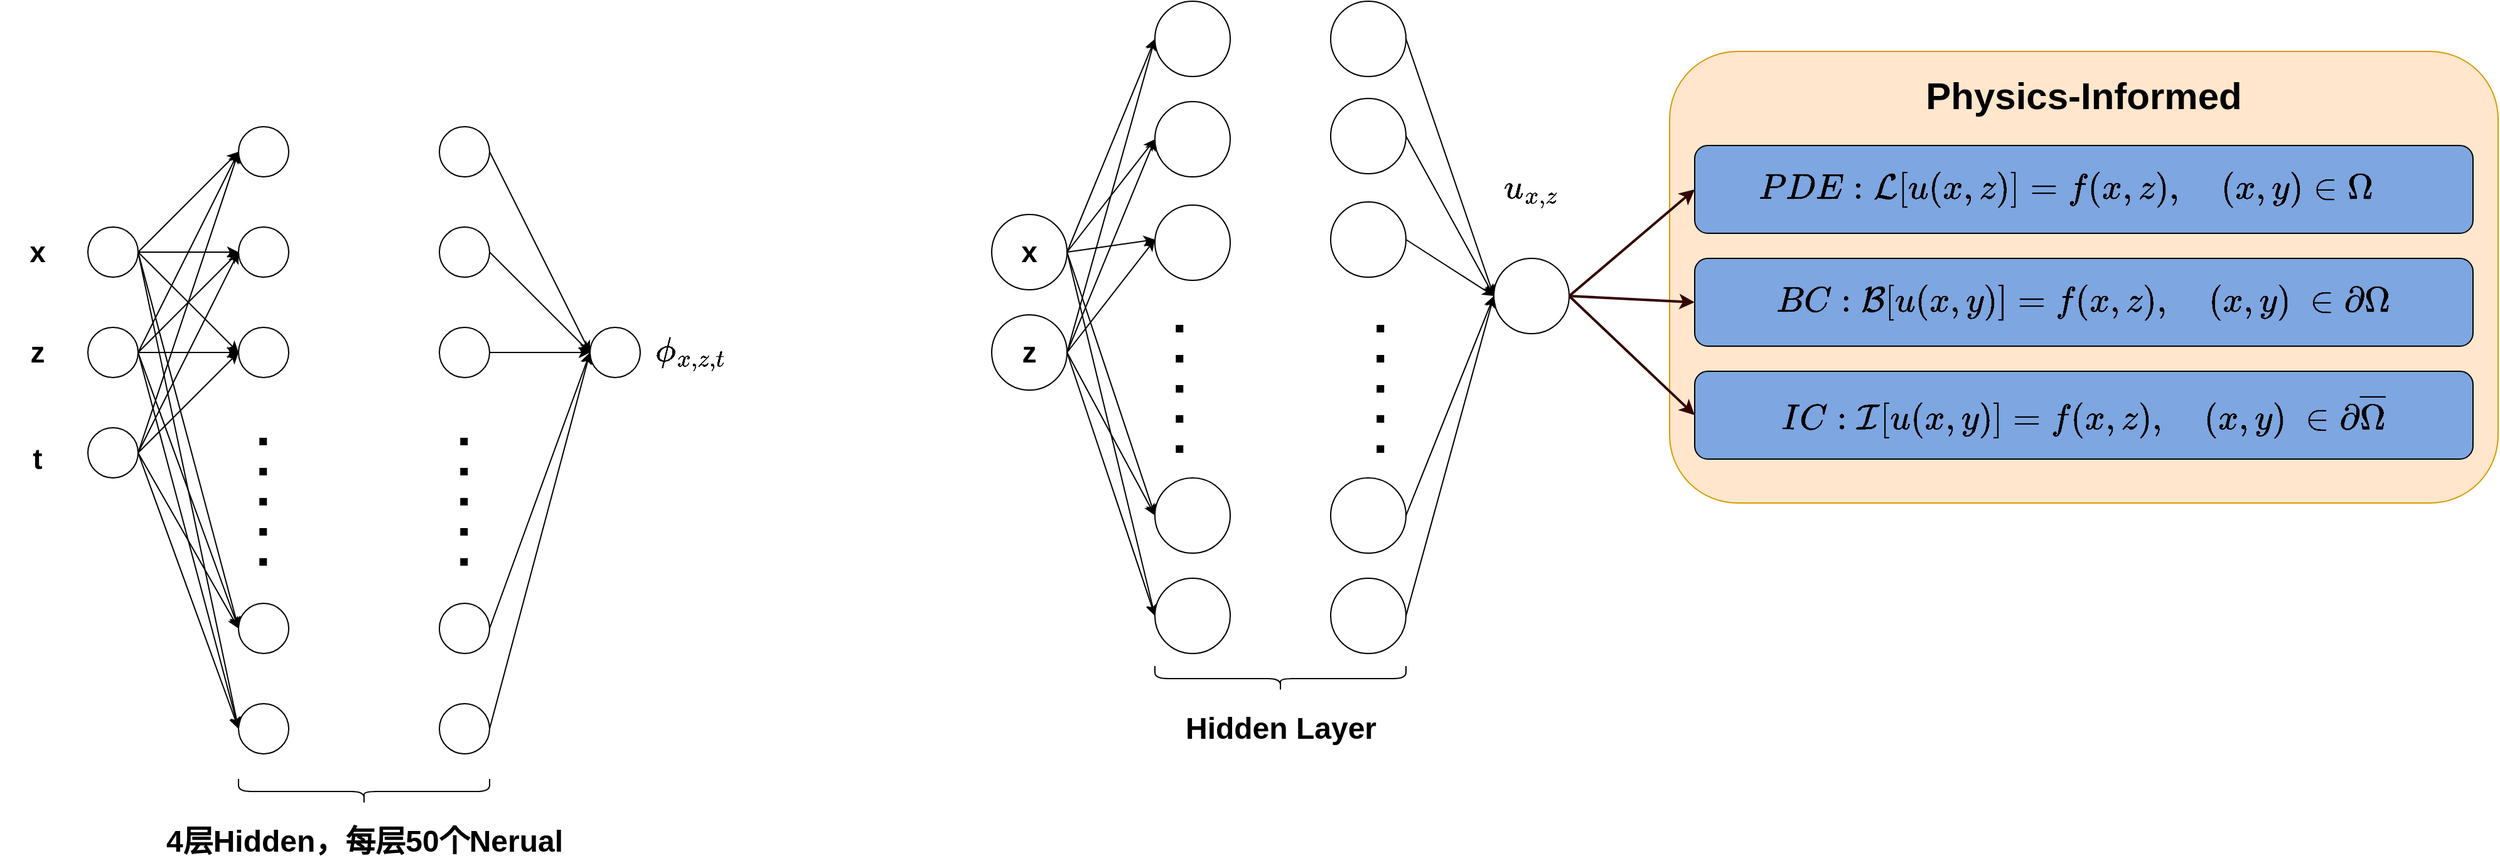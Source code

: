 <mxfile version="21.1.1" type="github">
  <diagram id="BGPPuXDgcSyirsf8uZ6b" name="第 1 页">
    <mxGraphModel dx="1839" dy="997" grid="1" gridSize="10" guides="1" tooltips="1" connect="1" arrows="1" fold="1" page="1" pageScale="1" pageWidth="827" pageHeight="1169" math="1" shadow="0">
      <root>
        <mxCell id="0" />
        <mxCell id="1" parent="0" />
        <mxCell id="BIqSKgo9l4PMibwo_51w-2" value="" style="ellipse;whiteSpace=wrap;html=1;aspect=fixed;" parent="1" vertex="1">
          <mxGeometry x="80" y="200" width="40" height="40" as="geometry" />
        </mxCell>
        <mxCell id="BIqSKgo9l4PMibwo_51w-4" value="" style="ellipse;whiteSpace=wrap;html=1;aspect=fixed;" parent="1" vertex="1">
          <mxGeometry x="80" y="280" width="40" height="40" as="geometry" />
        </mxCell>
        <mxCell id="BIqSKgo9l4PMibwo_51w-5" value="" style="ellipse;whiteSpace=wrap;html=1;aspect=fixed;" parent="1" vertex="1">
          <mxGeometry x="80" y="360" width="40" height="40" as="geometry" />
        </mxCell>
        <mxCell id="BIqSKgo9l4PMibwo_51w-6" value="" style="ellipse;whiteSpace=wrap;html=1;aspect=fixed;" parent="1" vertex="1">
          <mxGeometry x="200" y="120" width="40" height="40" as="geometry" />
        </mxCell>
        <mxCell id="BIqSKgo9l4PMibwo_51w-7" value="" style="ellipse;whiteSpace=wrap;html=1;aspect=fixed;" parent="1" vertex="1">
          <mxGeometry x="200" y="200" width="40" height="40" as="geometry" />
        </mxCell>
        <mxCell id="BIqSKgo9l4PMibwo_51w-8" value="" style="ellipse;whiteSpace=wrap;html=1;aspect=fixed;" parent="1" vertex="1">
          <mxGeometry x="200" y="280" width="40" height="40" as="geometry" />
        </mxCell>
        <mxCell id="BIqSKgo9l4PMibwo_51w-9" value="" style="ellipse;whiteSpace=wrap;html=1;aspect=fixed;" parent="1" vertex="1">
          <mxGeometry x="200" y="500" width="40" height="40" as="geometry" />
        </mxCell>
        <mxCell id="BIqSKgo9l4PMibwo_51w-10" value="" style="ellipse;whiteSpace=wrap;html=1;aspect=fixed;" parent="1" vertex="1">
          <mxGeometry x="200" y="580" width="40" height="40" as="geometry" />
        </mxCell>
        <mxCell id="BIqSKgo9l4PMibwo_51w-11" value="" style="ellipse;whiteSpace=wrap;html=1;aspect=fixed;" parent="1" vertex="1">
          <mxGeometry x="360" y="120" width="40" height="40" as="geometry" />
        </mxCell>
        <mxCell id="BIqSKgo9l4PMibwo_51w-12" value="" style="ellipse;whiteSpace=wrap;html=1;aspect=fixed;" parent="1" vertex="1">
          <mxGeometry x="360" y="200" width="40" height="40" as="geometry" />
        </mxCell>
        <mxCell id="BIqSKgo9l4PMibwo_51w-13" value="" style="ellipse;whiteSpace=wrap;html=1;aspect=fixed;" parent="1" vertex="1">
          <mxGeometry x="360" y="280" width="40" height="40" as="geometry" />
        </mxCell>
        <mxCell id="BIqSKgo9l4PMibwo_51w-14" value="" style="ellipse;whiteSpace=wrap;html=1;aspect=fixed;" parent="1" vertex="1">
          <mxGeometry x="360" y="500" width="40" height="40" as="geometry" />
        </mxCell>
        <mxCell id="BIqSKgo9l4PMibwo_51w-15" value="" style="ellipse;whiteSpace=wrap;html=1;aspect=fixed;" parent="1" vertex="1">
          <mxGeometry x="360" y="580" width="40" height="40" as="geometry" />
        </mxCell>
        <mxCell id="BIqSKgo9l4PMibwo_51w-17" value="" style="ellipse;whiteSpace=wrap;html=1;aspect=fixed;" parent="1" vertex="1">
          <mxGeometry x="480" y="280" width="40" height="40" as="geometry" />
        </mxCell>
        <mxCell id="BIqSKgo9l4PMibwo_51w-18" value="" style="endArrow=classic;html=1;rounded=0;exitX=1;exitY=0.5;exitDx=0;exitDy=0;entryX=0;entryY=0.5;entryDx=0;entryDy=0;" parent="1" source="BIqSKgo9l4PMibwo_51w-2" target="BIqSKgo9l4PMibwo_51w-6" edge="1">
          <mxGeometry width="50" height="50" relative="1" as="geometry">
            <mxPoint x="120" y="200" as="sourcePoint" />
            <mxPoint x="170" y="150" as="targetPoint" />
          </mxGeometry>
        </mxCell>
        <mxCell id="BIqSKgo9l4PMibwo_51w-19" value="" style="endArrow=classic;html=1;rounded=0;exitX=1;exitY=0.5;exitDx=0;exitDy=0;entryX=0;entryY=0.5;entryDx=0;entryDy=0;" parent="1" source="BIqSKgo9l4PMibwo_51w-2" target="BIqSKgo9l4PMibwo_51w-7" edge="1">
          <mxGeometry width="50" height="50" relative="1" as="geometry">
            <mxPoint x="130" y="230" as="sourcePoint" />
            <mxPoint x="210" y="150" as="targetPoint" />
          </mxGeometry>
        </mxCell>
        <mxCell id="BIqSKgo9l4PMibwo_51w-20" value="" style="endArrow=classic;html=1;rounded=0;entryX=0;entryY=0.5;entryDx=0;entryDy=0;" parent="1" target="BIqSKgo9l4PMibwo_51w-8" edge="1">
          <mxGeometry width="50" height="50" relative="1" as="geometry">
            <mxPoint x="120" y="220" as="sourcePoint" />
            <mxPoint x="210" y="230" as="targetPoint" />
          </mxGeometry>
        </mxCell>
        <mxCell id="BIqSKgo9l4PMibwo_51w-21" value="" style="endArrow=classic;html=1;rounded=0;entryX=0;entryY=0.5;entryDx=0;entryDy=0;" parent="1" target="BIqSKgo9l4PMibwo_51w-9" edge="1">
          <mxGeometry width="50" height="50" relative="1" as="geometry">
            <mxPoint x="120" y="220" as="sourcePoint" />
            <mxPoint x="220" y="240" as="targetPoint" />
          </mxGeometry>
        </mxCell>
        <mxCell id="BIqSKgo9l4PMibwo_51w-22" value="" style="endArrow=classic;html=1;rounded=0;entryX=0;entryY=0.5;entryDx=0;entryDy=0;exitX=1;exitY=0.5;exitDx=0;exitDy=0;" parent="1" source="BIqSKgo9l4PMibwo_51w-2" target="BIqSKgo9l4PMibwo_51w-10" edge="1">
          <mxGeometry width="50" height="50" relative="1" as="geometry">
            <mxPoint x="130" y="230" as="sourcePoint" />
            <mxPoint x="210" y="390" as="targetPoint" />
          </mxGeometry>
        </mxCell>
        <mxCell id="BIqSKgo9l4PMibwo_51w-23" value="" style="endArrow=classic;html=1;rounded=0;entryX=0;entryY=0.5;entryDx=0;entryDy=0;" parent="1" target="BIqSKgo9l4PMibwo_51w-6" edge="1">
          <mxGeometry width="50" height="50" relative="1" as="geometry">
            <mxPoint x="120" y="300" as="sourcePoint" />
            <mxPoint x="210" y="150.0" as="targetPoint" />
          </mxGeometry>
        </mxCell>
        <mxCell id="BIqSKgo9l4PMibwo_51w-24" value="" style="endArrow=classic;html=1;rounded=0;entryX=0;entryY=0.5;entryDx=0;entryDy=0;" parent="1" target="BIqSKgo9l4PMibwo_51w-7" edge="1">
          <mxGeometry width="50" height="50" relative="1" as="geometry">
            <mxPoint x="120" y="300" as="sourcePoint" />
            <mxPoint x="210" y="230" as="targetPoint" />
          </mxGeometry>
        </mxCell>
        <mxCell id="BIqSKgo9l4PMibwo_51w-25" value="" style="endArrow=classic;html=1;rounded=0;entryX=0;entryY=0.5;entryDx=0;entryDy=0;" parent="1" target="BIqSKgo9l4PMibwo_51w-8" edge="1">
          <mxGeometry width="50" height="50" relative="1" as="geometry">
            <mxPoint x="120" y="300" as="sourcePoint" />
            <mxPoint x="210" y="310" as="targetPoint" />
          </mxGeometry>
        </mxCell>
        <mxCell id="BIqSKgo9l4PMibwo_51w-26" value="" style="endArrow=classic;html=1;rounded=0;entryX=0;entryY=0.5;entryDx=0;entryDy=0;" parent="1" target="BIqSKgo9l4PMibwo_51w-9" edge="1">
          <mxGeometry width="50" height="50" relative="1" as="geometry">
            <mxPoint x="120" y="300" as="sourcePoint" />
            <mxPoint x="220" y="340" as="targetPoint" />
          </mxGeometry>
        </mxCell>
        <mxCell id="BIqSKgo9l4PMibwo_51w-27" value="" style="endArrow=classic;html=1;rounded=0;exitX=1;exitY=0.5;exitDx=0;exitDy=0;entryX=0;entryY=0.5;entryDx=0;entryDy=0;" parent="1" source="BIqSKgo9l4PMibwo_51w-4" target="BIqSKgo9l4PMibwo_51w-10" edge="1">
          <mxGeometry width="50" height="50" relative="1" as="geometry">
            <mxPoint x="130" y="230" as="sourcePoint" />
            <mxPoint x="140" y="470" as="targetPoint" />
          </mxGeometry>
        </mxCell>
        <mxCell id="BIqSKgo9l4PMibwo_51w-29" value="" style="endArrow=classic;html=1;rounded=0;exitX=1;exitY=0.5;exitDx=0;exitDy=0;entryX=0;entryY=0.5;entryDx=0;entryDy=0;" parent="1" source="BIqSKgo9l4PMibwo_51w-5" target="BIqSKgo9l4PMibwo_51w-6" edge="1">
          <mxGeometry width="50" height="50" relative="1" as="geometry">
            <mxPoint x="150" y="320" as="sourcePoint" />
            <mxPoint x="200" y="270" as="targetPoint" />
          </mxGeometry>
        </mxCell>
        <mxCell id="BIqSKgo9l4PMibwo_51w-30" value="" style="endArrow=classic;html=1;rounded=0;exitX=1;exitY=0.5;exitDx=0;exitDy=0;entryX=0;entryY=0.5;entryDx=0;entryDy=0;" parent="1" source="BIqSKgo9l4PMibwo_51w-5" target="BIqSKgo9l4PMibwo_51w-7" edge="1">
          <mxGeometry width="50" height="50" relative="1" as="geometry">
            <mxPoint x="130" y="390" as="sourcePoint" />
            <mxPoint x="210" y="150" as="targetPoint" />
          </mxGeometry>
        </mxCell>
        <mxCell id="BIqSKgo9l4PMibwo_51w-31" value="" style="endArrow=classic;html=1;rounded=0;exitX=1;exitY=0.5;exitDx=0;exitDy=0;entryX=0;entryY=0.5;entryDx=0;entryDy=0;" parent="1" source="BIqSKgo9l4PMibwo_51w-5" target="BIqSKgo9l4PMibwo_51w-8" edge="1">
          <mxGeometry width="50" height="50" relative="1" as="geometry">
            <mxPoint x="130" y="390" as="sourcePoint" />
            <mxPoint x="210" y="230" as="targetPoint" />
          </mxGeometry>
        </mxCell>
        <mxCell id="BIqSKgo9l4PMibwo_51w-32" value="" style="endArrow=classic;html=1;rounded=0;exitX=1;exitY=0.5;exitDx=0;exitDy=0;entryX=0;entryY=0.5;entryDx=0;entryDy=0;" parent="1" source="BIqSKgo9l4PMibwo_51w-5" target="BIqSKgo9l4PMibwo_51w-9" edge="1">
          <mxGeometry width="50" height="50" relative="1" as="geometry">
            <mxPoint x="130" y="530" as="sourcePoint" />
            <mxPoint x="210" y="450" as="targetPoint" />
          </mxGeometry>
        </mxCell>
        <mxCell id="BIqSKgo9l4PMibwo_51w-33" value="" style="endArrow=classic;html=1;rounded=0;exitX=1;exitY=0.5;exitDx=0;exitDy=0;entryX=0;entryY=0.5;entryDx=0;entryDy=0;" parent="1" source="BIqSKgo9l4PMibwo_51w-5" target="BIqSKgo9l4PMibwo_51w-10" edge="1">
          <mxGeometry width="50" height="50" relative="1" as="geometry">
            <mxPoint x="130" y="530" as="sourcePoint" />
            <mxPoint x="210" y="530" as="targetPoint" />
          </mxGeometry>
        </mxCell>
        <mxCell id="BIqSKgo9l4PMibwo_51w-39" value="" style="endArrow=classic;html=1;rounded=0;entryX=0;entryY=0.5;entryDx=0;entryDy=0;exitX=1;exitY=0.5;exitDx=0;exitDy=0;" parent="1" source="BIqSKgo9l4PMibwo_51w-13" target="BIqSKgo9l4PMibwo_51w-17" edge="1">
          <mxGeometry width="50" height="50" relative="1" as="geometry">
            <mxPoint x="630" y="200" as="sourcePoint" />
            <mxPoint x="710" y="440" as="targetPoint" />
          </mxGeometry>
        </mxCell>
        <mxCell id="BIqSKgo9l4PMibwo_51w-44" value="" style="endArrow=classic;html=1;rounded=0;exitX=1;exitY=0.5;exitDx=0;exitDy=0;entryX=0;entryY=0.5;entryDx=0;entryDy=0;" parent="1" source="BIqSKgo9l4PMibwo_51w-15" target="BIqSKgo9l4PMibwo_51w-17" edge="1">
          <mxGeometry width="50" height="50" relative="1" as="geometry">
            <mxPoint x="630" y="280" as="sourcePoint" />
            <mxPoint x="710" y="440" as="targetPoint" />
          </mxGeometry>
        </mxCell>
        <mxCell id="BIqSKgo9l4PMibwo_51w-46" value="" style="endArrow=classic;html=1;rounded=0;exitX=1;exitY=0.5;exitDx=0;exitDy=0;entryX=0;entryY=0.5;entryDx=0;entryDy=0;" parent="1" source="BIqSKgo9l4PMibwo_51w-11" target="BIqSKgo9l4PMibwo_51w-17" edge="1">
          <mxGeometry width="50" height="50" relative="1" as="geometry">
            <mxPoint x="630" y="360" as="sourcePoint" />
            <mxPoint x="710" y="200" as="targetPoint" />
          </mxGeometry>
        </mxCell>
        <mxCell id="BIqSKgo9l4PMibwo_51w-48" value="" style="endArrow=classic;html=1;rounded=0;exitX=1;exitY=0.5;exitDx=0;exitDy=0;entryX=0;entryY=0.5;entryDx=0;entryDy=0;" parent="1" source="BIqSKgo9l4PMibwo_51w-12" target="BIqSKgo9l4PMibwo_51w-17" edge="1">
          <mxGeometry width="50" height="50" relative="1" as="geometry">
            <mxPoint x="630" y="360" as="sourcePoint" />
            <mxPoint x="710" y="360" as="targetPoint" />
          </mxGeometry>
        </mxCell>
        <mxCell id="BIqSKgo9l4PMibwo_51w-49" value="" style="endArrow=classic;html=1;rounded=0;exitX=1;exitY=0.5;exitDx=0;exitDy=0;entryX=0;entryY=0.5;entryDx=0;entryDy=0;" parent="1" source="BIqSKgo9l4PMibwo_51w-14" target="BIqSKgo9l4PMibwo_51w-17" edge="1">
          <mxGeometry width="50" height="50" relative="1" as="geometry">
            <mxPoint x="630" y="360" as="sourcePoint" />
            <mxPoint x="710" y="440" as="targetPoint" />
          </mxGeometry>
        </mxCell>
        <mxCell id="BIqSKgo9l4PMibwo_51w-50" value="&lt;font style=&quot;font-size: 23px;&quot;&gt;&lt;b&gt;x&lt;/b&gt;&lt;/font&gt;" style="text;html=1;strokeColor=none;fillColor=none;align=center;verticalAlign=middle;whiteSpace=wrap;rounded=0;" parent="1" vertex="1">
          <mxGeometry x="10" y="205" width="60" height="30" as="geometry" />
        </mxCell>
        <mxCell id="BIqSKgo9l4PMibwo_51w-51" value="&lt;span style=&quot;font-size: 23px;&quot;&gt;&lt;b&gt;z&lt;/b&gt;&lt;/span&gt;" style="text;html=1;strokeColor=none;fillColor=none;align=center;verticalAlign=middle;whiteSpace=wrap;rounded=0;" parent="1" vertex="1">
          <mxGeometry x="10" y="285" width="60" height="30" as="geometry" />
        </mxCell>
        <mxCell id="BIqSKgo9l4PMibwo_51w-52" value="&lt;span style=&quot;font-size: 23px;&quot;&gt;&lt;b&gt;t&lt;/b&gt;&lt;/span&gt;" style="text;html=1;strokeColor=none;fillColor=none;align=center;verticalAlign=middle;whiteSpace=wrap;rounded=0;" parent="1" vertex="1">
          <mxGeometry x="10" y="370" width="60" height="30" as="geometry" />
        </mxCell>
        <mxCell id="BIqSKgo9l4PMibwo_51w-53" value="&lt;span style=&quot;font-size: 23px;&quot;&gt;&lt;b&gt;$$\phi_{x,z,t}$$&lt;/b&gt;&lt;/span&gt;" style="text;html=1;strokeColor=none;fillColor=none;align=center;verticalAlign=middle;whiteSpace=wrap;rounded=0;" parent="1" vertex="1">
          <mxGeometry x="530" y="285" width="60" height="30" as="geometry" />
        </mxCell>
        <mxCell id="BIqSKgo9l4PMibwo_51w-54" value="" style="shape=curlyBracket;whiteSpace=wrap;html=1;rounded=1;fontSize=23;direction=north;" parent="1" vertex="1">
          <mxGeometry x="200" y="640" width="200" height="20" as="geometry" />
        </mxCell>
        <mxCell id="BIqSKgo9l4PMibwo_51w-56" value="" style="endArrow=none;dashed=1;html=1;dashPattern=1 3;strokeWidth=6;rounded=1;fontSize=29;" parent="1" edge="1">
          <mxGeometry width="50" height="50" relative="1" as="geometry">
            <mxPoint x="219.63" y="470" as="sourcePoint" />
            <mxPoint x="219.63" y="350" as="targetPoint" />
          </mxGeometry>
        </mxCell>
        <mxCell id="BIqSKgo9l4PMibwo_51w-57" value="" style="endArrow=none;dashed=1;html=1;dashPattern=1 3;strokeWidth=6;rounded=1;fontSize=29;" parent="1" edge="1">
          <mxGeometry width="50" height="50" relative="1" as="geometry">
            <mxPoint x="379.63" y="470" as="sourcePoint" />
            <mxPoint x="379.63" y="350" as="targetPoint" />
          </mxGeometry>
        </mxCell>
        <mxCell id="BIqSKgo9l4PMibwo_51w-58" value="4层Hidden，每层50个Nerual" style="text;strokeColor=none;fillColor=none;html=1;fontSize=24;fontStyle=1;verticalAlign=middle;align=center;" parent="1" vertex="1">
          <mxGeometry x="250" y="670" width="100" height="40" as="geometry" />
        </mxCell>
        <mxCell id="tx-F0HuQwgRJXuI3f8wR-14" value="" style="ellipse;whiteSpace=wrap;html=1;aspect=fixed;" vertex="1" parent="1">
          <mxGeometry x="1200" y="225" width="60" height="60" as="geometry" />
        </mxCell>
        <mxCell id="tx-F0HuQwgRJXuI3f8wR-15" value="" style="endArrow=classic;html=1;rounded=0;exitX=1;exitY=0.5;exitDx=0;exitDy=0;entryX=0;entryY=0.5;entryDx=0;entryDy=0;" edge="1" parent="1">
          <mxGeometry width="50" height="50" relative="1" as="geometry">
            <mxPoint x="860" y="220" as="sourcePoint" />
            <mxPoint x="930" y="50.0" as="targetPoint" />
          </mxGeometry>
        </mxCell>
        <mxCell id="tx-F0HuQwgRJXuI3f8wR-16" value="" style="endArrow=classic;html=1;rounded=0;exitX=1;exitY=0.5;exitDx=0;exitDy=0;entryX=0;entryY=0.5;entryDx=0;entryDy=0;" edge="1" parent="1">
          <mxGeometry width="50" height="50" relative="1" as="geometry">
            <mxPoint x="860" y="220" as="sourcePoint" />
            <mxPoint x="930" y="130" as="targetPoint" />
          </mxGeometry>
        </mxCell>
        <mxCell id="tx-F0HuQwgRJXuI3f8wR-17" value="" style="endArrow=classic;html=1;rounded=0;entryX=0;entryY=0.5;entryDx=0;entryDy=0;" edge="1" parent="1">
          <mxGeometry width="50" height="50" relative="1" as="geometry">
            <mxPoint x="860" y="220" as="sourcePoint" />
            <mxPoint x="930" y="210" as="targetPoint" />
          </mxGeometry>
        </mxCell>
        <mxCell id="tx-F0HuQwgRJXuI3f8wR-18" value="" style="endArrow=classic;html=1;rounded=0;entryX=0;entryY=0.5;entryDx=0;entryDy=0;" edge="1" parent="1">
          <mxGeometry width="50" height="50" relative="1" as="geometry">
            <mxPoint x="860" y="220" as="sourcePoint" />
            <mxPoint x="930" y="430" as="targetPoint" />
          </mxGeometry>
        </mxCell>
        <mxCell id="tx-F0HuQwgRJXuI3f8wR-19" value="" style="endArrow=classic;html=1;rounded=0;entryX=0;entryY=0.5;entryDx=0;entryDy=0;exitX=1;exitY=0.5;exitDx=0;exitDy=0;" edge="1" parent="1">
          <mxGeometry width="50" height="50" relative="1" as="geometry">
            <mxPoint x="860" y="220" as="sourcePoint" />
            <mxPoint x="930" y="510" as="targetPoint" />
          </mxGeometry>
        </mxCell>
        <mxCell id="tx-F0HuQwgRJXuI3f8wR-20" value="" style="endArrow=classic;html=1;rounded=0;entryX=0;entryY=0.5;entryDx=0;entryDy=0;" edge="1" parent="1">
          <mxGeometry width="50" height="50" relative="1" as="geometry">
            <mxPoint x="860" y="300" as="sourcePoint" />
            <mxPoint x="930" y="50.0" as="targetPoint" />
          </mxGeometry>
        </mxCell>
        <mxCell id="tx-F0HuQwgRJXuI3f8wR-21" value="" style="endArrow=classic;html=1;rounded=0;entryX=0;entryY=0.5;entryDx=0;entryDy=0;" edge="1" parent="1">
          <mxGeometry width="50" height="50" relative="1" as="geometry">
            <mxPoint x="860" y="300" as="sourcePoint" />
            <mxPoint x="930" y="130" as="targetPoint" />
          </mxGeometry>
        </mxCell>
        <mxCell id="tx-F0HuQwgRJXuI3f8wR-22" value="" style="endArrow=classic;html=1;rounded=0;entryX=0;entryY=0.5;entryDx=0;entryDy=0;" edge="1" parent="1">
          <mxGeometry width="50" height="50" relative="1" as="geometry">
            <mxPoint x="860" y="300" as="sourcePoint" />
            <mxPoint x="930" y="210" as="targetPoint" />
          </mxGeometry>
        </mxCell>
        <mxCell id="tx-F0HuQwgRJXuI3f8wR-23" value="" style="endArrow=classic;html=1;rounded=0;entryX=0;entryY=0.5;entryDx=0;entryDy=0;" edge="1" parent="1">
          <mxGeometry width="50" height="50" relative="1" as="geometry">
            <mxPoint x="860" y="300" as="sourcePoint" />
            <mxPoint x="930" y="430" as="targetPoint" />
          </mxGeometry>
        </mxCell>
        <mxCell id="tx-F0HuQwgRJXuI3f8wR-24" value="" style="endArrow=classic;html=1;rounded=0;exitX=1;exitY=0.5;exitDx=0;exitDy=0;entryX=0;entryY=0.5;entryDx=0;entryDy=0;" edge="1" parent="1">
          <mxGeometry width="50" height="50" relative="1" as="geometry">
            <mxPoint x="860" y="300" as="sourcePoint" />
            <mxPoint x="930" y="510" as="targetPoint" />
          </mxGeometry>
        </mxCell>
        <mxCell id="tx-F0HuQwgRJXuI3f8wR-30" value="" style="endArrow=classic;html=1;rounded=0;entryX=0;entryY=0.5;entryDx=0;entryDy=0;exitX=1;exitY=0.5;exitDx=0;exitDy=0;" edge="1" parent="1" source="tx-F0HuQwgRJXuI3f8wR-73" target="tx-F0HuQwgRJXuI3f8wR-14">
          <mxGeometry width="50" height="50" relative="1" as="geometry">
            <mxPoint x="1130" y="210" as="sourcePoint" />
            <mxPoint x="1440" y="350" as="targetPoint" />
          </mxGeometry>
        </mxCell>
        <mxCell id="tx-F0HuQwgRJXuI3f8wR-31" value="" style="endArrow=classic;html=1;rounded=0;exitX=1;exitY=0.5;exitDx=0;exitDy=0;entryX=0;entryY=0.5;entryDx=0;entryDy=0;" edge="1" parent="1" source="tx-F0HuQwgRJXuI3f8wR-75" target="tx-F0HuQwgRJXuI3f8wR-14">
          <mxGeometry width="50" height="50" relative="1" as="geometry">
            <mxPoint x="1130" y="510" as="sourcePoint" />
            <mxPoint x="1210" y="210" as="targetPoint" />
          </mxGeometry>
        </mxCell>
        <mxCell id="tx-F0HuQwgRJXuI3f8wR-32" value="" style="endArrow=classic;html=1;rounded=0;exitX=1;exitY=0.5;exitDx=0;exitDy=0;entryX=0;entryY=0.5;entryDx=0;entryDy=0;" edge="1" parent="1" source="tx-F0HuQwgRJXuI3f8wR-71" target="tx-F0HuQwgRJXuI3f8wR-14">
          <mxGeometry width="50" height="50" relative="1" as="geometry">
            <mxPoint x="1130" y="50" as="sourcePoint" />
            <mxPoint x="1440" y="110" as="targetPoint" />
          </mxGeometry>
        </mxCell>
        <mxCell id="tx-F0HuQwgRJXuI3f8wR-33" value="" style="endArrow=classic;html=1;rounded=0;exitX=1;exitY=0.5;exitDx=0;exitDy=0;entryX=0;entryY=0.5;entryDx=0;entryDy=0;" edge="1" parent="1" source="tx-F0HuQwgRJXuI3f8wR-72" target="tx-F0HuQwgRJXuI3f8wR-14">
          <mxGeometry width="50" height="50" relative="1" as="geometry">
            <mxPoint x="1130" y="130" as="sourcePoint" />
            <mxPoint x="1440" y="270" as="targetPoint" />
          </mxGeometry>
        </mxCell>
        <mxCell id="tx-F0HuQwgRJXuI3f8wR-34" value="" style="endArrow=classic;html=1;rounded=0;exitX=1;exitY=0.5;exitDx=0;exitDy=0;entryX=0;entryY=0.5;entryDx=0;entryDy=0;" edge="1" parent="1" source="tx-F0HuQwgRJXuI3f8wR-74" target="tx-F0HuQwgRJXuI3f8wR-14">
          <mxGeometry width="50" height="50" relative="1" as="geometry">
            <mxPoint x="1130" y="430" as="sourcePoint" />
            <mxPoint x="1440" y="350" as="targetPoint" />
          </mxGeometry>
        </mxCell>
        <mxCell id="tx-F0HuQwgRJXuI3f8wR-38" value="&lt;span style=&quot;font-size: 23px;&quot;&gt;&lt;b&gt;$$u_{x,z}$$&lt;/b&gt;&lt;/span&gt;" style="text;html=1;strokeColor=none;fillColor=none;align=center;verticalAlign=middle;whiteSpace=wrap;rounded=0;" vertex="1" parent="1">
          <mxGeometry x="1205" y="157.5" width="50" height="25" as="geometry" />
        </mxCell>
        <mxCell id="tx-F0HuQwgRJXuI3f8wR-39" value="" style="shape=curlyBracket;whiteSpace=wrap;html=1;rounded=1;fontSize=23;direction=north;" vertex="1" parent="1">
          <mxGeometry x="930" y="550" width="200" height="20" as="geometry" />
        </mxCell>
        <mxCell id="tx-F0HuQwgRJXuI3f8wR-40" value="" style="endArrow=none;dashed=1;html=1;dashPattern=1 3;strokeWidth=6;rounded=1;fontSize=29;" edge="1" parent="1">
          <mxGeometry width="50" height="50" relative="1" as="geometry">
            <mxPoint x="949.63" y="380" as="sourcePoint" />
            <mxPoint x="949.63" y="260" as="targetPoint" />
          </mxGeometry>
        </mxCell>
        <mxCell id="tx-F0HuQwgRJXuI3f8wR-41" value="" style="endArrow=none;dashed=1;html=1;dashPattern=1 3;strokeWidth=6;rounded=1;fontSize=29;" edge="1" parent="1">
          <mxGeometry width="50" height="50" relative="1" as="geometry">
            <mxPoint x="1109.63" y="380" as="sourcePoint" />
            <mxPoint x="1109.63" y="260" as="targetPoint" />
          </mxGeometry>
        </mxCell>
        <mxCell id="tx-F0HuQwgRJXuI3f8wR-42" value="Hidden Layer" style="text;strokeColor=none;fillColor=none;html=1;fontSize=24;fontStyle=1;verticalAlign=middle;align=center;" vertex="1" parent="1">
          <mxGeometry x="980" y="580" width="100" height="40" as="geometry" />
        </mxCell>
        <mxCell id="tx-F0HuQwgRJXuI3f8wR-45" value="" style="rounded=1;whiteSpace=wrap;html=1;fillColor=#ffe6cc;strokeColor=#d79b00;" vertex="1" parent="1">
          <mxGeometry x="1340" y="60" width="660" height="360" as="geometry" />
        </mxCell>
        <mxCell id="tx-F0HuQwgRJXuI3f8wR-48" value="&lt;font size=&quot;1&quot; style=&quot;&quot;&gt;&lt;b style=&quot;font-size: 30px;&quot;&gt;Physics-Informed&lt;/b&gt;&lt;/font&gt;" style="text;html=1;strokeColor=none;fillColor=none;align=center;verticalAlign=middle;whiteSpace=wrap;rounded=0;" vertex="1" parent="1">
          <mxGeometry x="1495" y="70" width="350" height="50" as="geometry" />
        </mxCell>
        <mxCell id="tx-F0HuQwgRJXuI3f8wR-56" value="" style="rounded=1;whiteSpace=wrap;html=1;fillColor=#7EA6E0;" vertex="1" parent="1">
          <mxGeometry x="1360" y="135" width="620" height="70" as="geometry" />
        </mxCell>
        <mxCell id="tx-F0HuQwgRJXuI3f8wR-49" value="&lt;font size=&quot;1&quot; style=&quot;&quot;&gt;&lt;b style=&quot;font-size: 24px;&quot;&gt;$$PDE:\mathcal{L}[u(x,z)]=f(x,z), \quad (x,y) \in \Omega \quad $$&lt;/b&gt;&lt;/font&gt;" style="text;html=1;strokeColor=none;fillColor=none;align=center;verticalAlign=middle;whiteSpace=wrap;rounded=0;" vertex="1" parent="1">
          <mxGeometry x="1391.12" y="145" width="557.75" height="50" as="geometry" />
        </mxCell>
        <mxCell id="tx-F0HuQwgRJXuI3f8wR-58" value="" style="rounded=1;whiteSpace=wrap;html=1;fillColor=#7EA6E0;" vertex="1" parent="1">
          <mxGeometry x="1360" y="225" width="620" height="70" as="geometry" />
        </mxCell>
        <mxCell id="tx-F0HuQwgRJXuI3f8wR-50" value="&lt;font style=&quot;font-size: 24px;&quot;&gt;$$BC:\mathcal{B}[u(x,y)]=f(x,z), \quad (x,y) \ \in&amp;nbsp; \partial \Omega$$&lt;/font&gt;" style="text;html=1;strokeColor=none;fillColor=none;align=center;verticalAlign=middle;whiteSpace=wrap;rounded=0;" vertex="1" parent="1">
          <mxGeometry x="1412" y="225" width="516" height="70" as="geometry" />
        </mxCell>
        <mxCell id="tx-F0HuQwgRJXuI3f8wR-61" value="" style="rounded=1;whiteSpace=wrap;html=1;fillColor=#7EA6E0;" vertex="1" parent="1">
          <mxGeometry x="1360" y="315" width="620" height="70" as="geometry" />
        </mxCell>
        <mxCell id="tx-F0HuQwgRJXuI3f8wR-51" value="&lt;b&gt;&lt;font style=&quot;font-size: 24px;&quot;&gt;$$IC:\mathcal{I}[u(x,y)]=f(x,z), \quad (x,y) \ \in&amp;nbsp; \partial \overline{\Omega}$$&lt;/font&gt;&lt;/b&gt;" style="text;html=1;strokeColor=none;fillColor=none;align=center;verticalAlign=middle;whiteSpace=wrap;rounded=0;" vertex="1" parent="1">
          <mxGeometry x="1470" y="310" width="400" height="80" as="geometry" />
        </mxCell>
        <mxCell id="tx-F0HuQwgRJXuI3f8wR-65" value="" style="endArrow=classic;html=1;rounded=0;exitX=1;exitY=0.5;exitDx=0;exitDy=0;fillColor=#a0522d;strokeColor=#330000;strokeWidth=2;entryX=0;entryY=0.5;entryDx=0;entryDy=0;" edge="1" parent="1" source="tx-F0HuQwgRJXuI3f8wR-14" target="tx-F0HuQwgRJXuI3f8wR-56">
          <mxGeometry width="50" height="50" relative="1" as="geometry">
            <mxPoint x="1290" y="690" as="sourcePoint" />
            <mxPoint x="1510" y="580" as="targetPoint" />
          </mxGeometry>
        </mxCell>
        <mxCell id="tx-F0HuQwgRJXuI3f8wR-68" value="" style="endArrow=classic;html=1;rounded=0;exitX=1;exitY=0.5;exitDx=0;exitDy=0;fillColor=#a0522d;strokeColor=#330000;strokeWidth=2;entryX=0;entryY=0.5;entryDx=0;entryDy=0;" edge="1" parent="1" source="tx-F0HuQwgRJXuI3f8wR-14" target="tx-F0HuQwgRJXuI3f8wR-58">
          <mxGeometry width="50" height="50" relative="1" as="geometry">
            <mxPoint x="1260" y="270" as="sourcePoint" />
            <mxPoint x="1380" y="190" as="targetPoint" />
          </mxGeometry>
        </mxCell>
        <mxCell id="tx-F0HuQwgRJXuI3f8wR-69" value="" style="endArrow=classic;html=1;rounded=0;fillColor=#a0522d;strokeColor=#330000;strokeWidth=2;entryX=0;entryY=0.5;entryDx=0;entryDy=0;exitX=1;exitY=0.5;exitDx=0;exitDy=0;" edge="1" parent="1" source="tx-F0HuQwgRJXuI3f8wR-14" target="tx-F0HuQwgRJXuI3f8wR-61">
          <mxGeometry width="50" height="50" relative="1" as="geometry">
            <mxPoint x="1260" y="360" as="sourcePoint" />
            <mxPoint x="1380" y="280" as="targetPoint" />
          </mxGeometry>
        </mxCell>
        <mxCell id="tx-F0HuQwgRJXuI3f8wR-71" value="" style="ellipse;whiteSpace=wrap;html=1;aspect=fixed;" vertex="1" parent="1">
          <mxGeometry x="1070" y="20" width="60" height="60" as="geometry" />
        </mxCell>
        <mxCell id="tx-F0HuQwgRJXuI3f8wR-72" value="" style="ellipse;whiteSpace=wrap;html=1;aspect=fixed;" vertex="1" parent="1">
          <mxGeometry x="1070" y="97.5" width="60" height="60" as="geometry" />
        </mxCell>
        <mxCell id="tx-F0HuQwgRJXuI3f8wR-73" value="" style="ellipse;whiteSpace=wrap;html=1;aspect=fixed;" vertex="1" parent="1">
          <mxGeometry x="1070" y="180" width="60" height="60" as="geometry" />
        </mxCell>
        <mxCell id="tx-F0HuQwgRJXuI3f8wR-74" value="" style="ellipse;whiteSpace=wrap;html=1;aspect=fixed;" vertex="1" parent="1">
          <mxGeometry x="1070" y="400" width="60" height="60" as="geometry" />
        </mxCell>
        <mxCell id="tx-F0HuQwgRJXuI3f8wR-75" value="" style="ellipse;whiteSpace=wrap;html=1;aspect=fixed;" vertex="1" parent="1">
          <mxGeometry x="1070" y="480" width="60" height="60" as="geometry" />
        </mxCell>
        <mxCell id="tx-F0HuQwgRJXuI3f8wR-76" value="" style="ellipse;whiteSpace=wrap;html=1;aspect=fixed;" vertex="1" parent="1">
          <mxGeometry x="930" y="400" width="60" height="60" as="geometry" />
        </mxCell>
        <mxCell id="tx-F0HuQwgRJXuI3f8wR-77" value="" style="ellipse;whiteSpace=wrap;html=1;aspect=fixed;" vertex="1" parent="1">
          <mxGeometry x="930" y="480" width="60" height="60" as="geometry" />
        </mxCell>
        <mxCell id="tx-F0HuQwgRJXuI3f8wR-78" value="" style="ellipse;whiteSpace=wrap;html=1;aspect=fixed;" vertex="1" parent="1">
          <mxGeometry x="930" y="182.5" width="60" height="60" as="geometry" />
        </mxCell>
        <mxCell id="tx-F0HuQwgRJXuI3f8wR-79" value="" style="ellipse;whiteSpace=wrap;html=1;aspect=fixed;" vertex="1" parent="1">
          <mxGeometry x="930" y="100" width="60" height="60" as="geometry" />
        </mxCell>
        <mxCell id="tx-F0HuQwgRJXuI3f8wR-80" value="" style="ellipse;whiteSpace=wrap;html=1;aspect=fixed;" vertex="1" parent="1">
          <mxGeometry x="930" y="20" width="60" height="60" as="geometry" />
        </mxCell>
        <mxCell id="tx-F0HuQwgRJXuI3f8wR-81" value="" style="ellipse;whiteSpace=wrap;html=1;aspect=fixed;" vertex="1" parent="1">
          <mxGeometry x="800" y="190" width="60" height="60" as="geometry" />
        </mxCell>
        <mxCell id="tx-F0HuQwgRJXuI3f8wR-82" value="" style="ellipse;whiteSpace=wrap;html=1;aspect=fixed;" vertex="1" parent="1">
          <mxGeometry x="800" y="270" width="60" height="60" as="geometry" />
        </mxCell>
        <mxCell id="tx-F0HuQwgRJXuI3f8wR-36" value="&lt;span style=&quot;font-size: 23px;&quot;&gt;&lt;b&gt;z&lt;/b&gt;&lt;/span&gt;" style="text;html=1;strokeColor=none;fillColor=none;align=center;verticalAlign=middle;whiteSpace=wrap;rounded=0;" vertex="1" parent="1">
          <mxGeometry x="800" y="285" width="60" height="30" as="geometry" />
        </mxCell>
        <mxCell id="tx-F0HuQwgRJXuI3f8wR-35" value="&lt;font style=&quot;font-size: 23px;&quot;&gt;&lt;b&gt;x&lt;/b&gt;&lt;/font&gt;" style="text;html=1;strokeColor=none;fillColor=none;align=center;verticalAlign=middle;whiteSpace=wrap;rounded=0;" vertex="1" parent="1">
          <mxGeometry x="800" y="205" width="60" height="30" as="geometry" />
        </mxCell>
      </root>
    </mxGraphModel>
  </diagram>
</mxfile>
